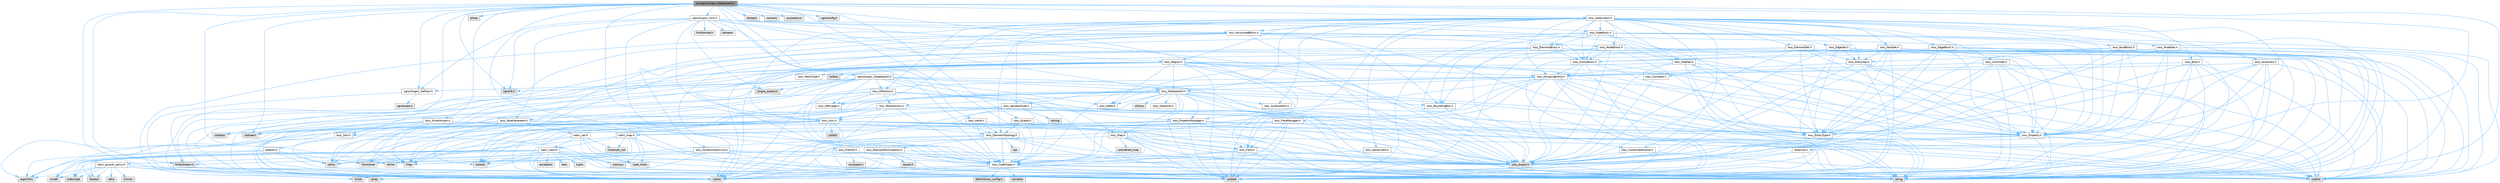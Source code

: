 digraph "src/cgns/Iocgns_DatabaseIO.C"
{
 // INTERACTIVE_SVG=YES
 // LATEX_PDF_SIZE
  bgcolor="transparent";
  edge [fontname=Helvetica,fontsize=10,labelfontname=Helvetica,labelfontsize=10];
  node [fontname=Helvetica,fontsize=10,shape=box,height=0.2,width=0.4];
  Node1 [id="Node000001",label="src/cgns/Iocgns_DatabaseIO.C",height=0.2,width=0.4,color="gray40", fillcolor="grey60", style="filled", fontcolor="black",tooltip=" "];
  Node1 -> Node2 [id="edge1_Node000001_Node000002",color="steelblue1",style="solid",tooltip=" "];
  Node2 [id="Node000002",label="Ioss_CodeTypes.h",height=0.2,width=0.4,color="grey40", fillcolor="white", style="filled",URL="$Ioss__CodeTypes_8h.html",tooltip=" "];
  Node2 -> Node3 [id="edge2_Node000002_Node000003",color="steelblue1",style="solid",tooltip=" "];
  Node3 [id="Node000003",label="array",height=0.2,width=0.4,color="grey60", fillcolor="#E0E0E0", style="filled",tooltip=" "];
  Node2 -> Node4 [id="edge3_Node000002_Node000004",color="steelblue1",style="solid",tooltip=" "];
  Node4 [id="Node000004",label="cstddef",height=0.2,width=0.4,color="grey60", fillcolor="#E0E0E0", style="filled",tooltip=" "];
  Node2 -> Node5 [id="edge4_Node000002_Node000005",color="steelblue1",style="solid",tooltip=" "];
  Node5 [id="Node000005",label="cstdint",height=0.2,width=0.4,color="grey60", fillcolor="#E0E0E0", style="filled",tooltip=" "];
  Node2 -> Node6 [id="edge5_Node000002_Node000006",color="steelblue1",style="solid",tooltip=" "];
  Node6 [id="Node000006",label="string",height=0.2,width=0.4,color="grey60", fillcolor="#E0E0E0", style="filled",tooltip=" "];
  Node2 -> Node7 [id="edge6_Node000002_Node000007",color="steelblue1",style="solid",tooltip=" "];
  Node7 [id="Node000007",label="vector",height=0.2,width=0.4,color="grey60", fillcolor="#E0E0E0", style="filled",tooltip=" "];
  Node2 -> Node8 [id="edge7_Node000002_Node000008",color="steelblue1",style="solid",tooltip=" "];
  Node8 [id="Node000008",label="SEACASIoss_config.h",height=0.2,width=0.4,color="grey60", fillcolor="#E0E0E0", style="filled",tooltip=" "];
  Node2 -> Node9 [id="edge8_Node000002_Node000009",color="steelblue1",style="solid",tooltip=" "];
  Node9 [id="Node000009",label="complex",height=0.2,width=0.4,color="grey60", fillcolor="#E0E0E0", style="filled",tooltip=" "];
  Node1 -> Node10 [id="edge9_Node000001_Node000010",color="steelblue1",style="solid",tooltip=" "];
  Node10 [id="Node000010",label="Ioss_Sort.h",height=0.2,width=0.4,color="grey40", fillcolor="white", style="filled",URL="$Ioss__Sort_8h.html",tooltip=" "];
  Node10 -> Node11 [id="edge10_Node000010_Node000011",color="steelblue1",style="solid",tooltip=" "];
  Node11 [id="Node000011",label="pdqsort.h",height=0.2,width=0.4,color="grey40", fillcolor="white", style="filled",URL="$pdqsort_8h.html",tooltip=" "];
  Node11 -> Node12 [id="edge11_Node000011_Node000012",color="steelblue1",style="solid",tooltip=" "];
  Node12 [id="Node000012",label="algorithm",height=0.2,width=0.4,color="grey60", fillcolor="#E0E0E0", style="filled",tooltip=" "];
  Node11 -> Node4 [id="edge12_Node000011_Node000004",color="steelblue1",style="solid",tooltip=" "];
  Node11 -> Node13 [id="edge13_Node000011_Node000013",color="steelblue1",style="solid",tooltip=" "];
  Node13 [id="Node000013",label="functional",height=0.2,width=0.4,color="grey60", fillcolor="#E0E0E0", style="filled",tooltip=" "];
  Node11 -> Node14 [id="edge14_Node000011_Node000014",color="steelblue1",style="solid",tooltip=" "];
  Node14 [id="Node000014",label="iterator",height=0.2,width=0.4,color="grey60", fillcolor="#E0E0E0", style="filled",tooltip=" "];
  Node11 -> Node15 [id="edge15_Node000011_Node000015",color="steelblue1",style="solid",tooltip=" "];
  Node15 [id="Node000015",label="utility",height=0.2,width=0.4,color="grey60", fillcolor="#E0E0E0", style="filled",tooltip=" "];
  Node10 -> Node4 [id="edge16_Node000010_Node000004",color="steelblue1",style="solid",tooltip=" "];
  Node10 -> Node7 [id="edge17_Node000010_Node000007",color="steelblue1",style="solid",tooltip=" "];
  Node1 -> Node16 [id="edge18_Node000001_Node000016",color="steelblue1",style="solid",tooltip=" "];
  Node16 [id="Node000016",label="Ioss_Utils.h",height=0.2,width=0.4,color="grey40", fillcolor="white", style="filled",URL="$Ioss__Utils_8h.html",tooltip=" "];
  Node16 -> Node17 [id="edge19_Node000016_Node000017",color="steelblue1",style="solid",tooltip=" "];
  Node17 [id="Node000017",label="ioss_export.h",height=0.2,width=0.4,color="grey60", fillcolor="#E0E0E0", style="filled",tooltip=" "];
  Node16 -> Node2 [id="edge20_Node000016_Node000002",color="steelblue1",style="solid",tooltip=" "];
  Node16 -> Node18 [id="edge21_Node000016_Node000018",color="steelblue1",style="solid",tooltip=" "];
  Node18 [id="Node000018",label="Ioss_ElementTopology.h",height=0.2,width=0.4,color="grey40", fillcolor="white", style="filled",URL="$Ioss__ElementTopology_8h.html",tooltip=" "];
  Node18 -> Node17 [id="edge22_Node000018_Node000017",color="steelblue1",style="solid",tooltip=" "];
  Node18 -> Node2 [id="edge23_Node000018_Node000002",color="steelblue1",style="solid",tooltip=" "];
  Node18 -> Node19 [id="edge24_Node000018_Node000019",color="steelblue1",style="solid",tooltip=" "];
  Node19 [id="Node000019",label="Ioss_ElementPermutation.h",height=0.2,width=0.4,color="grey40", fillcolor="white", style="filled",URL="$Ioss__ElementPermutation_8h.html",tooltip=" "];
  Node19 -> Node17 [id="edge25_Node000019_Node000017",color="steelblue1",style="solid",tooltip=" "];
  Node19 -> Node2 [id="edge26_Node000019_Node000002",color="steelblue1",style="solid",tooltip=" "];
  Node19 -> Node20 [id="edge27_Node000019_Node000020",color="steelblue1",style="solid",tooltip=" "];
  Node20 [id="Node000020",label="assert.h",height=0.2,width=0.4,color="grey60", fillcolor="#E0E0E0", style="filled",tooltip=" "];
  Node19 -> Node21 [id="edge28_Node000019_Node000021",color="steelblue1",style="solid",tooltip=" "];
  Node21 [id="Node000021",label="limits",height=0.2,width=0.4,color="grey60", fillcolor="#E0E0E0", style="filled",tooltip=" "];
  Node19 -> Node22 [id="edge29_Node000019_Node000022",color="steelblue1",style="solid",tooltip=" "];
  Node22 [id="Node000022",label="map",height=0.2,width=0.4,color="grey60", fillcolor="#E0E0E0", style="filled",tooltip=" "];
  Node19 -> Node6 [id="edge30_Node000019_Node000006",color="steelblue1",style="solid",tooltip=" "];
  Node19 -> Node7 [id="edge31_Node000019_Node000007",color="steelblue1",style="solid",tooltip=" "];
  Node18 -> Node22 [id="edge32_Node000018_Node000022",color="steelblue1",style="solid",tooltip=" "];
  Node18 -> Node23 [id="edge33_Node000018_Node000023",color="steelblue1",style="solid",tooltip=" "];
  Node23 [id="Node000023",label="set",height=0.2,width=0.4,color="grey60", fillcolor="#E0E0E0", style="filled",tooltip=" "];
  Node18 -> Node6 [id="edge34_Node000018_Node000006",color="steelblue1",style="solid",tooltip=" "];
  Node18 -> Node7 [id="edge35_Node000018_Node000007",color="steelblue1",style="solid",tooltip=" "];
  Node16 -> Node24 [id="edge36_Node000016_Node000024",color="steelblue1",style="solid",tooltip=" "];
  Node24 [id="Node000024",label="Ioss_EntityType.h",height=0.2,width=0.4,color="grey40", fillcolor="white", style="filled",URL="$Ioss__EntityType_8h.html",tooltip=" "];
  Node16 -> Node25 [id="edge37_Node000016_Node000025",color="steelblue1",style="solid",tooltip=" "];
  Node25 [id="Node000025",label="Ioss_Field.h",height=0.2,width=0.4,color="grey40", fillcolor="white", style="filled",URL="$Ioss__Field_8h.html",tooltip=" "];
  Node25 -> Node17 [id="edge38_Node000025_Node000017",color="steelblue1",style="solid",tooltip=" "];
  Node25 -> Node2 [id="edge39_Node000025_Node000002",color="steelblue1",style="solid",tooltip=" "];
  Node25 -> Node4 [id="edge40_Node000025_Node000004",color="steelblue1",style="solid",tooltip=" "];
  Node25 -> Node6 [id="edge41_Node000025_Node000006",color="steelblue1",style="solid",tooltip=" "];
  Node25 -> Node7 [id="edge42_Node000025_Node000007",color="steelblue1",style="solid",tooltip=" "];
  Node16 -> Node26 [id="edge43_Node000016_Node000026",color="steelblue1",style="solid",tooltip=" "];
  Node26 [id="Node000026",label="Ioss_Property.h",height=0.2,width=0.4,color="grey40", fillcolor="white", style="filled",URL="$Ioss__Property_8h.html",tooltip=" "];
  Node26 -> Node17 [id="edge44_Node000026_Node000017",color="steelblue1",style="solid",tooltip=" "];
  Node26 -> Node5 [id="edge45_Node000026_Node000005",color="steelblue1",style="solid",tooltip=" "];
  Node26 -> Node6 [id="edge46_Node000026_Node000006",color="steelblue1",style="solid",tooltip=" "];
  Node26 -> Node7 [id="edge47_Node000026_Node000007",color="steelblue1",style="solid",tooltip=" "];
  Node16 -> Node10 [id="edge48_Node000016_Node000010",color="steelblue1",style="solid",tooltip=" "];
  Node16 -> Node12 [id="edge49_Node000016_Node000012",color="steelblue1",style="solid",tooltip=" "];
  Node16 -> Node27 [id="edge50_Node000016_Node000027",color="steelblue1",style="solid",tooltip=" "];
  Node27 [id="Node000027",label="cassert",height=0.2,width=0.4,color="grey60", fillcolor="#E0E0E0", style="filled",tooltip=" "];
  Node16 -> Node28 [id="edge51_Node000016_Node000028",color="steelblue1",style="solid",tooltip=" "];
  Node28 [id="Node000028",label="cmath",height=0.2,width=0.4,color="grey60", fillcolor="#E0E0E0", style="filled",tooltip=" "];
  Node16 -> Node4 [id="edge52_Node000016_Node000004",color="steelblue1",style="solid",tooltip=" "];
  Node16 -> Node5 [id="edge53_Node000016_Node000005",color="steelblue1",style="solid",tooltip=" "];
  Node16 -> Node29 [id="edge54_Node000016_Node000029",color="steelblue1",style="solid",tooltip=" "];
  Node29 [id="Node000029",label="cstdlib",height=0.2,width=0.4,color="grey60", fillcolor="#E0E0E0", style="filled",tooltip=" "];
  Node16 -> Node30 [id="edge55_Node000016_Node000030",color="steelblue1",style="solid",tooltip=" "];
  Node30 [id="Node000030",label="iostream",height=0.2,width=0.4,color="grey60", fillcolor="#E0E0E0", style="filled",tooltip=" "];
  Node16 -> Node31 [id="edge56_Node000016_Node000031",color="steelblue1",style="solid",tooltip=" "];
  Node31 [id="Node000031",label="stdexcept",height=0.2,width=0.4,color="grey60", fillcolor="#E0E0E0", style="filled",tooltip=" "];
  Node16 -> Node6 [id="edge57_Node000016_Node000006",color="steelblue1",style="solid",tooltip=" "];
  Node16 -> Node7 [id="edge58_Node000016_Node000007",color="steelblue1",style="solid",tooltip=" "];
  Node1 -> Node32 [id="edge59_Node000001_Node000032",color="steelblue1",style="solid",tooltip=" "];
  Node32 [id="Node000032",label="bitset",height=0.2,width=0.4,color="grey60", fillcolor="#E0E0E0", style="filled",tooltip=" "];
  Node1 -> Node33 [id="edge60_Node000001_Node000033",color="steelblue1",style="solid",tooltip=" "];
  Node33 [id="Node000033",label="cgns/Iocgns_DatabaseIO.h",height=0.2,width=0.4,color="grey40", fillcolor="white", style="filled",URL="$Iocgns__DatabaseIO_8h.html",tooltip=" "];
  Node33 -> Node34 [id="edge61_Node000033_Node000034",color="steelblue1",style="solid",tooltip=" "];
  Node34 [id="Node000034",label="iocgns_export.h",height=0.2,width=0.4,color="grey60", fillcolor="#E0E0E0", style="filled",tooltip=" "];
  Node33 -> Node2 [id="edge62_Node000033_Node000002",color="steelblue1",style="solid",tooltip=" "];
  Node33 -> Node35 [id="edge63_Node000033_Node000035",color="steelblue1",style="solid",tooltip=" "];
  Node35 [id="Node000035",label="Ioss_DBUsage.h",height=0.2,width=0.4,color="grey40", fillcolor="white", style="filled",URL="$Ioss__DBUsage_8h.html",tooltip=" "];
  Node33 -> Node36 [id="edge64_Node000033_Node000036",color="steelblue1",style="solid",tooltip=" "];
  Node36 [id="Node000036",label="Ioss_DatabaseIO.h",height=0.2,width=0.4,color="grey40", fillcolor="white", style="filled",URL="$Ioss__DatabaseIO_8h.html",tooltip=" "];
  Node36 -> Node17 [id="edge65_Node000036_Node000017",color="steelblue1",style="solid",tooltip=" "];
  Node36 -> Node37 [id="edge66_Node000036_Node000037",color="steelblue1",style="solid",tooltip=" "];
  Node37 [id="Node000037",label="Ioss_BoundingBox.h",height=0.2,width=0.4,color="grey40", fillcolor="white", style="filled",URL="$Ioss__BoundingBox_8h.html",tooltip=" "];
  Node37 -> Node17 [id="edge67_Node000037_Node000017",color="steelblue1",style="solid",tooltip=" "];
  Node36 -> Node2 [id="edge68_Node000036_Node000002",color="steelblue1",style="solid",tooltip=" "];
  Node36 -> Node35 [id="edge69_Node000036_Node000035",color="steelblue1",style="solid",tooltip=" "];
  Node36 -> Node38 [id="edge70_Node000036_Node000038",color="steelblue1",style="solid",tooltip=" "];
  Node38 [id="Node000038",label="Ioss_DataSize.h",height=0.2,width=0.4,color="grey40", fillcolor="white", style="filled",URL="$Ioss__DataSize_8h.html",tooltip=" "];
  Node36 -> Node24 [id="edge71_Node000036_Node000024",color="steelblue1",style="solid",tooltip=" "];
  Node36 -> Node39 [id="edge72_Node000036_Node000039",color="steelblue1",style="solid",tooltip=" "];
  Node39 [id="Node000039",label="Ioss_Map.h",height=0.2,width=0.4,color="grey40", fillcolor="white", style="filled",URL="$Ioss__Map_8h.html",tooltip=" "];
  Node39 -> Node17 [id="edge73_Node000039_Node000017",color="steelblue1",style="solid",tooltip=" "];
  Node39 -> Node2 [id="edge74_Node000039_Node000002",color="steelblue1",style="solid",tooltip=" "];
  Node39 -> Node25 [id="edge75_Node000039_Node000025",color="steelblue1",style="solid",tooltip=" "];
  Node39 -> Node4 [id="edge76_Node000039_Node000004",color="steelblue1",style="solid",tooltip=" "];
  Node39 -> Node5 [id="edge77_Node000039_Node000005",color="steelblue1",style="solid",tooltip=" "];
  Node39 -> Node6 [id="edge78_Node000039_Node000006",color="steelblue1",style="solid",tooltip=" "];
  Node39 -> Node7 [id="edge79_Node000039_Node000007",color="steelblue1",style="solid",tooltip=" "];
  Node39 -> Node40 [id="edge80_Node000039_Node000040",color="steelblue1",style="solid",tooltip=" "];
  Node40 [id="Node000040",label="unordered_map",height=0.2,width=0.4,color="grey60", fillcolor="#E0E0E0", style="filled",tooltip=" "];
  Node36 -> Node41 [id="edge81_Node000036_Node000041",color="steelblue1",style="solid",tooltip=" "];
  Node41 [id="Node000041",label="Ioss_ParallelUtils.h",height=0.2,width=0.4,color="grey40", fillcolor="white", style="filled",URL="$Ioss__ParallelUtils_8h.html",tooltip=" "];
  Node41 -> Node17 [id="edge82_Node000041_Node000017",color="steelblue1",style="solid",tooltip=" "];
  Node41 -> Node2 [id="edge83_Node000041_Node000002",color="steelblue1",style="solid",tooltip=" "];
  Node41 -> Node16 [id="edge84_Node000041_Node000016",color="steelblue1",style="solid",tooltip=" "];
  Node41 -> Node27 [id="edge85_Node000041_Node000027",color="steelblue1",style="solid",tooltip=" "];
  Node41 -> Node4 [id="edge86_Node000041_Node000004",color="steelblue1",style="solid",tooltip=" "];
  Node41 -> Node6 [id="edge87_Node000041_Node000006",color="steelblue1",style="solid",tooltip=" "];
  Node41 -> Node7 [id="edge88_Node000041_Node000007",color="steelblue1",style="solid",tooltip=" "];
  Node36 -> Node42 [id="edge89_Node000036_Node000042",color="steelblue1",style="solid",tooltip=" "];
  Node42 [id="Node000042",label="Ioss_PropertyManager.h",height=0.2,width=0.4,color="grey40", fillcolor="white", style="filled",URL="$Ioss__PropertyManager_8h.html",tooltip=" "];
  Node42 -> Node17 [id="edge90_Node000042_Node000017",color="steelblue1",style="solid",tooltip=" "];
  Node42 -> Node2 [id="edge91_Node000042_Node000002",color="steelblue1",style="solid",tooltip=" "];
  Node42 -> Node26 [id="edge92_Node000042_Node000026",color="steelblue1",style="solid",tooltip=" "];
  Node42 -> Node4 [id="edge93_Node000042_Node000004",color="steelblue1",style="solid",tooltip=" "];
  Node42 -> Node6 [id="edge94_Node000042_Node000006",color="steelblue1",style="solid",tooltip=" "];
  Node42 -> Node7 [id="edge95_Node000042_Node000007",color="steelblue1",style="solid",tooltip=" "];
  Node42 -> Node43 [id="edge96_Node000042_Node000043",color="steelblue1",style="solid",tooltip=" "];
  Node43 [id="Node000043",label="robin_map.h",height=0.2,width=0.4,color="grey40", fillcolor="white", style="filled",URL="$robin__map_8h.html",tooltip=" "];
  Node43 -> Node4 [id="edge97_Node000043_Node000004",color="steelblue1",style="solid",tooltip=" "];
  Node43 -> Node13 [id="edge98_Node000043_Node000013",color="steelblue1",style="solid",tooltip=" "];
  Node43 -> Node44 [id="edge99_Node000043_Node000044",color="steelblue1",style="solid",tooltip=" "];
  Node44 [id="Node000044",label="initializer_list",height=0.2,width=0.4,color="grey60", fillcolor="#E0E0E0", style="filled",tooltip=" "];
  Node43 -> Node45 [id="edge100_Node000043_Node000045",color="steelblue1",style="solid",tooltip=" "];
  Node45 [id="Node000045",label="memory",height=0.2,width=0.4,color="grey60", fillcolor="#E0E0E0", style="filled",tooltip=" "];
  Node43 -> Node46 [id="edge101_Node000043_Node000046",color="steelblue1",style="solid",tooltip=" "];
  Node46 [id="Node000046",label="type_traits",height=0.2,width=0.4,color="grey60", fillcolor="#E0E0E0", style="filled",tooltip=" "];
  Node43 -> Node15 [id="edge102_Node000043_Node000015",color="steelblue1",style="solid",tooltip=" "];
  Node43 -> Node47 [id="edge103_Node000043_Node000047",color="steelblue1",style="solid",tooltip=" "];
  Node47 [id="Node000047",label="robin_hash.h",height=0.2,width=0.4,color="grey40", fillcolor="white", style="filled",URL="$robin__hash_8h.html",tooltip=" "];
  Node47 -> Node12 [id="edge104_Node000047_Node000012",color="steelblue1",style="solid",tooltip=" "];
  Node47 -> Node27 [id="edge105_Node000047_Node000027",color="steelblue1",style="solid",tooltip=" "];
  Node47 -> Node28 [id="edge106_Node000047_Node000028",color="steelblue1",style="solid",tooltip=" "];
  Node47 -> Node4 [id="edge107_Node000047_Node000004",color="steelblue1",style="solid",tooltip=" "];
  Node47 -> Node5 [id="edge108_Node000047_Node000005",color="steelblue1",style="solid",tooltip=" "];
  Node47 -> Node48 [id="edge109_Node000047_Node000048",color="steelblue1",style="solid",tooltip=" "];
  Node48 [id="Node000048",label="exception",height=0.2,width=0.4,color="grey60", fillcolor="#E0E0E0", style="filled",tooltip=" "];
  Node47 -> Node14 [id="edge110_Node000047_Node000014",color="steelblue1",style="solid",tooltip=" "];
  Node47 -> Node21 [id="edge111_Node000047_Node000021",color="steelblue1",style="solid",tooltip=" "];
  Node47 -> Node45 [id="edge112_Node000047_Node000045",color="steelblue1",style="solid",tooltip=" "];
  Node47 -> Node49 [id="edge113_Node000047_Node000049",color="steelblue1",style="solid",tooltip=" "];
  Node49 [id="Node000049",label="new",height=0.2,width=0.4,color="grey60", fillcolor="#E0E0E0", style="filled",tooltip=" "];
  Node47 -> Node31 [id="edge114_Node000047_Node000031",color="steelblue1",style="solid",tooltip=" "];
  Node47 -> Node50 [id="edge115_Node000047_Node000050",color="steelblue1",style="solid",tooltip=" "];
  Node50 [id="Node000050",label="tuple",height=0.2,width=0.4,color="grey60", fillcolor="#E0E0E0", style="filled",tooltip=" "];
  Node47 -> Node46 [id="edge116_Node000047_Node000046",color="steelblue1",style="solid",tooltip=" "];
  Node47 -> Node15 [id="edge117_Node000047_Node000015",color="steelblue1",style="solid",tooltip=" "];
  Node47 -> Node7 [id="edge118_Node000047_Node000007",color="steelblue1",style="solid",tooltip=" "];
  Node47 -> Node51 [id="edge119_Node000047_Node000051",color="steelblue1",style="solid",tooltip=" "];
  Node51 [id="Node000051",label="robin_growth_policy.h",height=0.2,width=0.4,color="grey40", fillcolor="white", style="filled",URL="$robin__growth__policy_8h.html",tooltip=" "];
  Node51 -> Node12 [id="edge120_Node000051_Node000012",color="steelblue1",style="solid",tooltip=" "];
  Node51 -> Node3 [id="edge121_Node000051_Node000003",color="steelblue1",style="solid",tooltip=" "];
  Node51 -> Node52 [id="edge122_Node000051_Node000052",color="steelblue1",style="solid",tooltip=" "];
  Node52 [id="Node000052",label="climits",height=0.2,width=0.4,color="grey60", fillcolor="#E0E0E0", style="filled",tooltip=" "];
  Node51 -> Node28 [id="edge123_Node000051_Node000028",color="steelblue1",style="solid",tooltip=" "];
  Node51 -> Node4 [id="edge124_Node000051_Node000004",color="steelblue1",style="solid",tooltip=" "];
  Node51 -> Node5 [id="edge125_Node000051_Node000005",color="steelblue1",style="solid",tooltip=" "];
  Node51 -> Node14 [id="edge126_Node000051_Node000014",color="steelblue1",style="solid",tooltip=" "];
  Node51 -> Node21 [id="edge127_Node000051_Node000021",color="steelblue1",style="solid",tooltip=" "];
  Node51 -> Node53 [id="edge128_Node000051_Node000053",color="steelblue1",style="solid",tooltip=" "];
  Node53 [id="Node000053",label="ratio",height=0.2,width=0.4,color="grey60", fillcolor="#E0E0E0", style="filled",tooltip=" "];
  Node51 -> Node31 [id="edge129_Node000051_Node000031",color="steelblue1",style="solid",tooltip=" "];
  Node36 -> Node54 [id="edge130_Node000036_Node000054",color="steelblue1",style="solid",tooltip=" "];
  Node54 [id="Node000054",label="Ioss_State.h",height=0.2,width=0.4,color="grey40", fillcolor="white", style="filled",URL="$Ioss__State_8h.html",tooltip=" "];
  Node36 -> Node55 [id="edge131_Node000036_Node000055",color="steelblue1",style="solid",tooltip=" "];
  Node55 [id="Node000055",label="Ioss_SurfaceSplit.h",height=0.2,width=0.4,color="grey40", fillcolor="white", style="filled",URL="$Ioss__SurfaceSplit_8h.html",tooltip=" "];
  Node36 -> Node56 [id="edge132_Node000036_Node000056",color="steelblue1",style="solid",tooltip=" "];
  Node56 [id="Node000056",label="chrono",height=0.2,width=0.4,color="grey60", fillcolor="#E0E0E0", style="filled",tooltip=" "];
  Node36 -> Node4 [id="edge133_Node000036_Node000004",color="steelblue1",style="solid",tooltip=" "];
  Node36 -> Node5 [id="edge134_Node000036_Node000005",color="steelblue1",style="solid",tooltip=" "];
  Node36 -> Node22 [id="edge135_Node000036_Node000022",color="steelblue1",style="solid",tooltip=" "];
  Node36 -> Node6 [id="edge136_Node000036_Node000006",color="steelblue1",style="solid",tooltip=" "];
  Node36 -> Node15 [id="edge137_Node000036_Node000015",color="steelblue1",style="solid",tooltip=" "];
  Node36 -> Node7 [id="edge138_Node000036_Node000007",color="steelblue1",style="solid",tooltip=" "];
  Node33 -> Node57 [id="edge139_Node000033_Node000057",color="steelblue1",style="solid",tooltip=" "];
  Node57 [id="Node000057",label="Ioss_FaceGenerator.h",height=0.2,width=0.4,color="grey40", fillcolor="white", style="filled",URL="$Ioss__FaceGenerator_8h.html",tooltip=" "];
  Node57 -> Node17 [id="edge140_Node000057_Node000017",color="steelblue1",style="solid",tooltip=" "];
  Node57 -> Node12 [id="edge141_Node000057_Node000012",color="steelblue1",style="solid",tooltip=" "];
  Node57 -> Node3 [id="edge142_Node000057_Node000003",color="steelblue1",style="solid",tooltip=" "];
  Node57 -> Node27 [id="edge143_Node000057_Node000027",color="steelblue1",style="solid",tooltip=" "];
  Node57 -> Node4 [id="edge144_Node000057_Node000004",color="steelblue1",style="solid",tooltip=" "];
  Node57 -> Node22 [id="edge145_Node000057_Node000022",color="steelblue1",style="solid",tooltip=" "];
  Node57 -> Node58 [id="edge146_Node000057_Node000058",color="steelblue1",style="solid",tooltip=" "];
  Node58 [id="Node000058",label="robin_set.h",height=0.2,width=0.4,color="grey40", fillcolor="white", style="filled",URL="$robin__set_8h.html",tooltip=" "];
  Node58 -> Node4 [id="edge147_Node000058_Node000004",color="steelblue1",style="solid",tooltip=" "];
  Node58 -> Node13 [id="edge148_Node000058_Node000013",color="steelblue1",style="solid",tooltip=" "];
  Node58 -> Node44 [id="edge149_Node000058_Node000044",color="steelblue1",style="solid",tooltip=" "];
  Node58 -> Node45 [id="edge150_Node000058_Node000045",color="steelblue1",style="solid",tooltip=" "];
  Node58 -> Node46 [id="edge151_Node000058_Node000046",color="steelblue1",style="solid",tooltip=" "];
  Node58 -> Node15 [id="edge152_Node000058_Node000015",color="steelblue1",style="solid",tooltip=" "];
  Node58 -> Node47 [id="edge153_Node000058_Node000047",color="steelblue1",style="solid",tooltip=" "];
  Node57 -> Node15 [id="edge154_Node000057_Node000015",color="steelblue1",style="solid",tooltip=" "];
  Node33 -> Node59 [id="edge155_Node000033_Node000059",color="steelblue1",style="solid",tooltip=" "];
  Node59 [id="Node000059",label="Ioss_IOFactory.h",height=0.2,width=0.4,color="grey40", fillcolor="white", style="filled",URL="$Ioss__IOFactory_8h.html",tooltip=" "];
  Node59 -> Node17 [id="edge156_Node000059_Node000017",color="steelblue1",style="solid",tooltip=" "];
  Node59 -> Node2 [id="edge157_Node000059_Node000002",color="steelblue1",style="solid",tooltip=" "];
  Node59 -> Node6 [id="edge158_Node000059_Node000006",color="steelblue1",style="solid",tooltip=" "];
  Node59 -> Node35 [id="edge159_Node000059_Node000035",color="steelblue1",style="solid",tooltip=" "];
  Node59 -> Node41 [id="edge160_Node000059_Node000041",color="steelblue1",style="solid",tooltip=" "];
  Node59 -> Node42 [id="edge161_Node000059_Node000042",color="steelblue1",style="solid",tooltip=" "];
  Node59 -> Node22 [id="edge162_Node000059_Node000022",color="steelblue1",style="solid",tooltip=" "];
  Node59 -> Node7 [id="edge163_Node000059_Node000007",color="steelblue1",style="solid",tooltip=" "];
  Node33 -> Node39 [id="edge164_Node000033_Node000039",color="steelblue1",style="solid",tooltip=" "];
  Node33 -> Node54 [id="edge165_Node000033_Node000054",color="steelblue1",style="solid",tooltip=" "];
  Node33 -> Node4 [id="edge166_Node000033_Node000004",color="steelblue1",style="solid",tooltip=" "];
  Node33 -> Node5 [id="edge167_Node000033_Node000005",color="steelblue1",style="solid",tooltip=" "];
  Node33 -> Node30 [id="edge168_Node000033_Node000030",color="steelblue1",style="solid",tooltip=" "];
  Node33 -> Node22 [id="edge169_Node000033_Node000022",color="steelblue1",style="solid",tooltip=" "];
  Node33 -> Node6 [id="edge170_Node000033_Node000006",color="steelblue1",style="solid",tooltip=" "];
  Node33 -> Node60 [id="edge171_Node000033_Node000060",color="steelblue1",style="solid",tooltip=" "];
  Node60 [id="Node000060",label="cgns/Iocgns_Defines.h",height=0.2,width=0.4,color="grey40", fillcolor="white", style="filled",URL="$Iocgns__Defines_8h.html",tooltip=" "];
  Node60 -> Node61 [id="edge172_Node000060_Node000061",color="steelblue1",style="solid",tooltip=" "];
  Node61 [id="Node000061",label="cgnstypes.h",height=0.2,width=0.4,color="grey60", fillcolor="#E0E0E0", style="filled",tooltip=" "];
  Node60 -> Node7 [id="edge173_Node000060_Node000007",color="steelblue1",style="solid",tooltip=" "];
  Node33 -> Node62 [id="edge174_Node000033_Node000062",color="steelblue1",style="solid",tooltip=" "];
  Node62 [id="Node000062",label="cgnslib.h",height=0.2,width=0.4,color="grey60", fillcolor="#E0E0E0", style="filled",tooltip=" "];
  Node1 -> Node63 [id="edge175_Node000001_Node000063",color="steelblue1",style="solid",tooltip=" "];
  Node63 [id="Node000063",label="cgns/Iocgns_Utils.h",height=0.2,width=0.4,color="grey40", fillcolor="white", style="filled",URL="$Iocgns__Utils_8h.html",tooltip=" "];
  Node63 -> Node34 [id="edge176_Node000063_Node000034",color="steelblue1",style="solid",tooltip=" "];
  Node63 -> Node2 [id="edge177_Node000063_Node000002",color="steelblue1",style="solid",tooltip=" "];
  Node63 -> Node36 [id="edge178_Node000063_Node000036",color="steelblue1",style="solid",tooltip=" "];
  Node63 -> Node18 [id="edge179_Node000063_Node000018",color="steelblue1",style="solid",tooltip=" "];
  Node63 -> Node57 [id="edge180_Node000063_Node000057",color="steelblue1",style="solid",tooltip=" "];
  Node63 -> Node64 [id="edge181_Node000063_Node000064",color="steelblue1",style="solid",tooltip=" "];
  Node64 [id="Node000064",label="Ioss_Region.h",height=0.2,width=0.4,color="grey40", fillcolor="white", style="filled",URL="$Ioss__Region_8h.html",tooltip=" "];
  Node64 -> Node17 [id="edge182_Node000064_Node000017",color="steelblue1",style="solid",tooltip=" "];
  Node64 -> Node65 [id="edge183_Node000064_Node000065",color="steelblue1",style="solid",tooltip=" "];
  Node65 [id="Node000065",label="Ioss_CoordinateFrame.h",height=0.2,width=0.4,color="grey40", fillcolor="white", style="filled",URL="$Ioss__CoordinateFrame_8h.html",tooltip=" "];
  Node65 -> Node17 [id="edge184_Node000065_Node000017",color="steelblue1",style="solid",tooltip=" "];
  Node65 -> Node5 [id="edge185_Node000065_Node000005",color="steelblue1",style="solid",tooltip=" "];
  Node65 -> Node7 [id="edge186_Node000065_Node000007",color="steelblue1",style="solid",tooltip=" "];
  Node64 -> Node36 [id="edge187_Node000064_Node000036",color="steelblue1",style="solid",tooltip=" "];
  Node64 -> Node24 [id="edge188_Node000064_Node000024",color="steelblue1",style="solid",tooltip=" "];
  Node64 -> Node25 [id="edge189_Node000064_Node000025",color="steelblue1",style="solid",tooltip=" "];
  Node64 -> Node66 [id="edge190_Node000064_Node000066",color="steelblue1",style="solid",tooltip=" "];
  Node66 [id="Node000066",label="Ioss_GroupingEntity.h",height=0.2,width=0.4,color="grey40", fillcolor="white", style="filled",URL="$Ioss__GroupingEntity_8h.html",tooltip=" "];
  Node66 -> Node17 [id="edge191_Node000066_Node000017",color="steelblue1",style="solid",tooltip=" "];
  Node66 -> Node2 [id="edge192_Node000066_Node000002",color="steelblue1",style="solid",tooltip=" "];
  Node66 -> Node36 [id="edge193_Node000066_Node000036",color="steelblue1",style="solid",tooltip=" "];
  Node66 -> Node24 [id="edge194_Node000066_Node000024",color="steelblue1",style="solid",tooltip=" "];
  Node66 -> Node25 [id="edge195_Node000066_Node000025",color="steelblue1",style="solid",tooltip=" "];
  Node66 -> Node67 [id="edge196_Node000066_Node000067",color="steelblue1",style="solid",tooltip=" "];
  Node67 [id="Node000067",label="Ioss_FieldManager.h",height=0.2,width=0.4,color="grey40", fillcolor="white", style="filled",URL="$Ioss__FieldManager_8h.html",tooltip=" "];
  Node67 -> Node17 [id="edge197_Node000067_Node000017",color="steelblue1",style="solid",tooltip=" "];
  Node67 -> Node2 [id="edge198_Node000067_Node000002",color="steelblue1",style="solid",tooltip=" "];
  Node67 -> Node25 [id="edge199_Node000067_Node000025",color="steelblue1",style="solid",tooltip=" "];
  Node67 -> Node4 [id="edge200_Node000067_Node000004",color="steelblue1",style="solid",tooltip=" "];
  Node67 -> Node6 [id="edge201_Node000067_Node000006",color="steelblue1",style="solid",tooltip=" "];
  Node67 -> Node7 [id="edge202_Node000067_Node000007",color="steelblue1",style="solid",tooltip=" "];
  Node67 -> Node43 [id="edge203_Node000067_Node000043",color="steelblue1",style="solid",tooltip=" "];
  Node66 -> Node26 [id="edge204_Node000066_Node000026",color="steelblue1",style="solid",tooltip=" "];
  Node66 -> Node42 [id="edge205_Node000066_Node000042",color="steelblue1",style="solid",tooltip=" "];
  Node66 -> Node54 [id="edge206_Node000066_Node000054",color="steelblue1",style="solid",tooltip=" "];
  Node66 -> Node68 [id="edge207_Node000066_Node000068",color="steelblue1",style="solid",tooltip=" "];
  Node68 [id="Node000068",label="Ioss_VariableType.h",height=0.2,width=0.4,color="grey40", fillcolor="white", style="filled",URL="$Ioss__VariableType_8h.html",tooltip=" "];
  Node68 -> Node17 [id="edge208_Node000068_Node000017",color="steelblue1",style="solid",tooltip=" "];
  Node68 -> Node2 [id="edge209_Node000068_Node000002",color="steelblue1",style="solid",tooltip=" "];
  Node68 -> Node16 [id="edge210_Node000068_Node000016",color="steelblue1",style="solid",tooltip=" "];
  Node68 -> Node69 [id="edge211_Node000068_Node000069",color="steelblue1",style="solid",tooltip=" "];
  Node69 [id="Node000069",label="cstring",height=0.2,width=0.4,color="grey60", fillcolor="#E0E0E0", style="filled",tooltip=" "];
  Node68 -> Node13 [id="edge212_Node000068_Node000013",color="steelblue1",style="solid",tooltip=" "];
  Node68 -> Node22 [id="edge213_Node000068_Node000022",color="steelblue1",style="solid",tooltip=" "];
  Node68 -> Node6 [id="edge214_Node000068_Node000006",color="steelblue1",style="solid",tooltip=" "];
  Node68 -> Node7 [id="edge215_Node000068_Node000007",color="steelblue1",style="solid",tooltip=" "];
  Node66 -> Node4 [id="edge216_Node000066_Node000004",color="steelblue1",style="solid",tooltip=" "];
  Node66 -> Node5 [id="edge217_Node000066_Node000005",color="steelblue1",style="solid",tooltip=" "];
  Node66 -> Node6 [id="edge218_Node000066_Node000006",color="steelblue1",style="solid",tooltip=" "];
  Node66 -> Node7 [id="edge219_Node000066_Node000007",color="steelblue1",style="solid",tooltip=" "];
  Node64 -> Node70 [id="edge220_Node000064_Node000070",color="steelblue1",style="solid",tooltip=" "];
  Node70 [id="Node000070",label="Ioss_MeshType.h",height=0.2,width=0.4,color="grey40", fillcolor="white", style="filled",URL="$Ioss__MeshType_8h.html",tooltip=" "];
  Node64 -> Node26 [id="edge221_Node000064_Node000026",color="steelblue1",style="solid",tooltip=" "];
  Node64 -> Node54 [id="edge222_Node000064_Node000054",color="steelblue1",style="solid",tooltip=" "];
  Node64 -> Node4 [id="edge223_Node000064_Node000004",color="steelblue1",style="solid",tooltip=" "];
  Node64 -> Node5 [id="edge224_Node000064_Node000005",color="steelblue1",style="solid",tooltip=" "];
  Node64 -> Node13 [id="edge225_Node000064_Node000013",color="steelblue1",style="solid",tooltip=" "];
  Node64 -> Node71 [id="edge226_Node000064_Node000071",color="steelblue1",style="solid",tooltip=" "];
  Node71 [id="Node000071",label="iosfwd",height=0.2,width=0.4,color="grey60", fillcolor="#E0E0E0", style="filled",tooltip=" "];
  Node64 -> Node22 [id="edge227_Node000064_Node000022",color="steelblue1",style="solid",tooltip=" "];
  Node64 -> Node6 [id="edge228_Node000064_Node000006",color="steelblue1",style="solid",tooltip=" "];
  Node64 -> Node15 [id="edge229_Node000064_Node000015",color="steelblue1",style="solid",tooltip=" "];
  Node64 -> Node7 [id="edge230_Node000064_Node000007",color="steelblue1",style="solid",tooltip=" "];
  Node64 -> Node72 [id="edge231_Node000064_Node000072",color="steelblue1",style="solid",tooltip=" "];
  Node72 [id="Node000072",label="sstream",height=0.2,width=0.4,color="grey60", fillcolor="#E0E0E0", style="filled",tooltip=" "];
  Node64 -> Node73 [id="edge232_Node000064_Node000073",color="steelblue1",style="solid",tooltip=" "];
  Node73 [id="Node000073",label="fmt/ostream.h",height=0.2,width=0.4,color="grey60", fillcolor="#E0E0E0", style="filled",tooltip=" "];
  Node63 -> Node74 [id="edge233_Node000063_Node000074",color="steelblue1",style="solid",tooltip=" "];
  Node74 [id="Node000074",label="Ioss_SideBlock.h",height=0.2,width=0.4,color="grey40", fillcolor="white", style="filled",URL="$Ioss__SideBlock_8h.html",tooltip=" "];
  Node74 -> Node17 [id="edge234_Node000074_Node000017",color="steelblue1",style="solid",tooltip=" "];
  Node74 -> Node75 [id="edge235_Node000074_Node000075",color="steelblue1",style="solid",tooltip=" "];
  Node75 [id="Node000075",label="Ioss_ElementBlock.h",height=0.2,width=0.4,color="grey40", fillcolor="white", style="filled",URL="$Ioss__ElementBlock_8h.html",tooltip=" "];
  Node75 -> Node17 [id="edge236_Node000075_Node000017",color="steelblue1",style="solid",tooltip=" "];
  Node75 -> Node37 [id="edge237_Node000075_Node000037",color="steelblue1",style="solid",tooltip=" "];
  Node75 -> Node2 [id="edge238_Node000075_Node000002",color="steelblue1",style="solid",tooltip=" "];
  Node75 -> Node76 [id="edge239_Node000075_Node000076",color="steelblue1",style="solid",tooltip=" "];
  Node76 [id="Node000076",label="Ioss_EntityBlock.h",height=0.2,width=0.4,color="grey40", fillcolor="white", style="filled",URL="$Ioss__EntityBlock_8h.html",tooltip=" "];
  Node76 -> Node17 [id="edge240_Node000076_Node000017",color="steelblue1",style="solid",tooltip=" "];
  Node76 -> Node66 [id="edge241_Node000076_Node000066",color="steelblue1",style="solid",tooltip=" "];
  Node76 -> Node26 [id="edge242_Node000076_Node000026",color="steelblue1",style="solid",tooltip=" "];
  Node76 -> Node4 [id="edge243_Node000076_Node000004",color="steelblue1",style="solid",tooltip=" "];
  Node76 -> Node6 [id="edge244_Node000076_Node000006",color="steelblue1",style="solid",tooltip=" "];
  Node75 -> Node26 [id="edge245_Node000075_Node000026",color="steelblue1",style="solid",tooltip=" "];
  Node75 -> Node27 [id="edge246_Node000075_Node000027",color="steelblue1",style="solid",tooltip=" "];
  Node75 -> Node6 [id="edge247_Node000075_Node000006",color="steelblue1",style="solid",tooltip=" "];
  Node74 -> Node76 [id="edge248_Node000074_Node000076",color="steelblue1",style="solid",tooltip=" "];
  Node74 -> Node24 [id="edge249_Node000074_Node000024",color="steelblue1",style="solid",tooltip=" "];
  Node74 -> Node26 [id="edge250_Node000074_Node000026",color="steelblue1",style="solid",tooltip=" "];
  Node74 -> Node77 [id="edge251_Node000074_Node000077",color="steelblue1",style="solid",tooltip=" "];
  Node77 [id="Node000077",label="Ioss_SideSet.h",height=0.2,width=0.4,color="grey40", fillcolor="white", style="filled",URL="$Ioss__SideSet_8h.html",tooltip=" "];
  Node77 -> Node17 [id="edge252_Node000077_Node000017",color="steelblue1",style="solid",tooltip=" "];
  Node77 -> Node24 [id="edge253_Node000077_Node000024",color="steelblue1",style="solid",tooltip=" "];
  Node77 -> Node66 [id="edge254_Node000077_Node000066",color="steelblue1",style="solid",tooltip=" "];
  Node77 -> Node26 [id="edge255_Node000077_Node000026",color="steelblue1",style="solid",tooltip=" "];
  Node77 -> Node4 [id="edge256_Node000077_Node000004",color="steelblue1",style="solid",tooltip=" "];
  Node77 -> Node5 [id="edge257_Node000077_Node000005",color="steelblue1",style="solid",tooltip=" "];
  Node77 -> Node6 [id="edge258_Node000077_Node000006",color="steelblue1",style="solid",tooltip=" "];
  Node77 -> Node7 [id="edge259_Node000077_Node000007",color="steelblue1",style="solid",tooltip=" "];
  Node74 -> Node4 [id="edge260_Node000074_Node000004",color="steelblue1",style="solid",tooltip=" "];
  Node74 -> Node5 [id="edge261_Node000074_Node000005",color="steelblue1",style="solid",tooltip=" "];
  Node74 -> Node6 [id="edge262_Node000074_Node000006",color="steelblue1",style="solid",tooltip=" "];
  Node74 -> Node7 [id="edge263_Node000074_Node000007",color="steelblue1",style="solid",tooltip=" "];
  Node63 -> Node77 [id="edge264_Node000063_Node000077",color="steelblue1",style="solid",tooltip=" "];
  Node63 -> Node78 [id="edge265_Node000063_Node000078",color="steelblue1",style="solid",tooltip=" "];
  Node78 [id="Node000078",label="Ioss_StructuredBlock.h",height=0.2,width=0.4,color="grey40", fillcolor="white", style="filled",URL="$Ioss__StructuredBlock_8h.html",tooltip=" "];
  Node78 -> Node17 [id="edge266_Node000078_Node000017",color="steelblue1",style="solid",tooltip=" "];
  Node78 -> Node37 [id="edge267_Node000078_Node000037",color="steelblue1",style="solid",tooltip=" "];
  Node78 -> Node2 [id="edge268_Node000078_Node000002",color="steelblue1",style="solid",tooltip=" "];
  Node78 -> Node76 [id="edge269_Node000078_Node000076",color="steelblue1",style="solid",tooltip=" "];
  Node78 -> Node79 [id="edge270_Node000078_Node000079",color="steelblue1",style="solid",tooltip=" "];
  Node79 [id="Node000079",label="Ioss_NodeBlock.h",height=0.2,width=0.4,color="grey40", fillcolor="white", style="filled",URL="$Ioss__NodeBlock_8h.html",tooltip=" "];
  Node79 -> Node17 [id="edge271_Node000079_Node000017",color="steelblue1",style="solid",tooltip=" "];
  Node79 -> Node37 [id="edge272_Node000079_Node000037",color="steelblue1",style="solid",tooltip=" "];
  Node79 -> Node76 [id="edge273_Node000079_Node000076",color="steelblue1",style="solid",tooltip=" "];
  Node79 -> Node24 [id="edge274_Node000079_Node000024",color="steelblue1",style="solid",tooltip=" "];
  Node79 -> Node26 [id="edge275_Node000079_Node000026",color="steelblue1",style="solid",tooltip=" "];
  Node79 -> Node4 [id="edge276_Node000079_Node000004",color="steelblue1",style="solid",tooltip=" "];
  Node79 -> Node5 [id="edge277_Node000079_Node000005",color="steelblue1",style="solid",tooltip=" "];
  Node79 -> Node6 [id="edge278_Node000079_Node000006",color="steelblue1",style="solid",tooltip=" "];
  Node78 -> Node26 [id="edge279_Node000078_Node000026",color="steelblue1",style="solid",tooltip=" "];
  Node78 -> Node80 [id="edge280_Node000078_Node000080",color="steelblue1",style="solid",tooltip=" "];
  Node80 [id="Node000080",label="Ioss_ZoneConnectivity.h",height=0.2,width=0.4,color="grey40", fillcolor="white", style="filled",URL="$Ioss__ZoneConnectivity_8h.html",tooltip=" "];
  Node80 -> Node17 [id="edge281_Node000080_Node000017",color="steelblue1",style="solid",tooltip=" "];
  Node80 -> Node2 [id="edge282_Node000080_Node000002",color="steelblue1",style="solid",tooltip=" "];
  Node80 -> Node3 [id="edge283_Node000080_Node000003",color="steelblue1",style="solid",tooltip=" "];
  Node80 -> Node27 [id="edge284_Node000080_Node000027",color="steelblue1",style="solid",tooltip=" "];
  Node80 -> Node73 [id="edge285_Node000080_Node000073",color="steelblue1",style="solid",tooltip=" "];
  Node80 -> Node6 [id="edge286_Node000080_Node000006",color="steelblue1",style="solid",tooltip=" "];
  Node78 -> Node3 [id="edge287_Node000078_Node000003",color="steelblue1",style="solid",tooltip=" "];
  Node78 -> Node27 [id="edge288_Node000078_Node000027",color="steelblue1",style="solid",tooltip=" "];
  Node78 -> Node73 [id="edge289_Node000078_Node000073",color="steelblue1",style="solid",tooltip=" "];
  Node78 -> Node6 [id="edge290_Node000078_Node000006",color="steelblue1",style="solid",tooltip=" "];
  Node63 -> Node16 [id="edge291_Node000063_Node000016",color="steelblue1",style="solid",tooltip=" "];
  Node63 -> Node60 [id="edge292_Node000063_Node000060",color="steelblue1",style="solid",tooltip=" "];
  Node63 -> Node62 [id="edge293_Node000063_Node000062",color="steelblue1",style="solid",tooltip=" "];
  Node63 -> Node81 [id="edge294_Node000063_Node000081",color="steelblue1",style="solid",tooltip=" "];
  Node81 [id="Node000081",label="fmt/format.h",height=0.2,width=0.4,color="grey60", fillcolor="#E0E0E0", style="filled",tooltip=" "];
  Node63 -> Node82 [id="edge295_Node000063_Node000082",color="steelblue1",style="solid",tooltip=" "];
  Node82 [id="Node000082",label="ostream",height=0.2,width=0.4,color="grey60", fillcolor="#E0E0E0", style="filled",tooltip=" "];
  Node63 -> Node6 [id="edge296_Node000063_Node000006",color="steelblue1",style="solid",tooltip=" "];
  Node1 -> Node4 [id="edge297_Node000001_Node000004",color="steelblue1",style="solid",tooltip=" "];
  Node1 -> Node83 [id="edge298_Node000001_Node000083",color="steelblue1",style="solid",tooltip=" "];
  Node83 [id="Node000083",label="ctime",height=0.2,width=0.4,color="grey60", fillcolor="#E0E0E0", style="filled",tooltip=" "];
  Node1 -> Node73 [id="edge299_Node000001_Node000073",color="steelblue1",style="solid",tooltip=" "];
  Node1 -> Node84 [id="edge300_Node000001_Node000084",color="steelblue1",style="solid",tooltip=" "];
  Node84 [id="Node000084",label="fstream",height=0.2,width=0.4,color="grey60", fillcolor="#E0E0E0", style="filled",tooltip=" "];
  Node1 -> Node30 [id="edge301_Node000001_Node000030",color="steelblue1",style="solid",tooltip=" "];
  Node1 -> Node85 [id="edge302_Node000001_Node000085",color="steelblue1",style="solid",tooltip=" "];
  Node85 [id="Node000085",label="numeric",height=0.2,width=0.4,color="grey60", fillcolor="#E0E0E0", style="filled",tooltip=" "];
  Node1 -> Node6 [id="edge303_Node000001_Node000006",color="steelblue1",style="solid",tooltip=" "];
  Node1 -> Node86 [id="edge304_Node000001_Node000086",color="steelblue1",style="solid",tooltip=" "];
  Node86 [id="Node000086",label="sys/select.h",height=0.2,width=0.4,color="grey60", fillcolor="#E0E0E0", style="filled",tooltip=" "];
  Node1 -> Node87 [id="edge305_Node000001_Node000087",color="steelblue1",style="solid",tooltip=" "];
  Node87 [id="Node000087",label="tokenize.h",height=0.2,width=0.4,color="grey40", fillcolor="white", style="filled",URL="$tokenize_8h.html",tooltip=" "];
  Node87 -> Node17 [id="edge306_Node000087_Node000017",color="steelblue1",style="solid",tooltip=" "];
  Node87 -> Node6 [id="edge307_Node000087_Node000006",color="steelblue1",style="solid",tooltip=" "];
  Node87 -> Node7 [id="edge308_Node000087_Node000007",color="steelblue1",style="solid",tooltip=" "];
  Node1 -> Node7 [id="edge309_Node000001_Node000007",color="steelblue1",style="solid",tooltip=" "];
  Node1 -> Node62 [id="edge310_Node000001_Node000062",color="steelblue1",style="solid",tooltip=" "];
  Node1 -> Node88 [id="edge311_Node000001_Node000088",color="steelblue1",style="solid",tooltip=" "];
  Node88 [id="Node000088",label="cgnsconfig.h",height=0.2,width=0.4,color="grey60", fillcolor="#E0E0E0", style="filled",tooltip=" "];
  Node1 -> Node60 [id="edge312_Node000001_Node000060",color="steelblue1",style="solid",tooltip=" "];
  Node1 -> Node89 [id="edge313_Node000001_Node000089",color="steelblue1",style="solid",tooltip=" "];
  Node89 [id="Node000089",label="Ioss_FileInfo.h",height=0.2,width=0.4,color="grey40", fillcolor="white", style="filled",URL="$Ioss__FileInfo_8h.html",tooltip=" "];
  Node89 -> Node17 [id="edge314_Node000089_Node000017",color="steelblue1",style="solid",tooltip=" "];
  Node89 -> Node2 [id="edge315_Node000089_Node000002",color="steelblue1",style="solid",tooltip=" "];
  Node89 -> Node83 [id="edge316_Node000089_Node000083",color="steelblue1",style="solid",tooltip=" "];
  Node89 -> Node6 [id="edge317_Node000089_Node000006",color="steelblue1",style="solid",tooltip=" "];
  Node89 -> Node90 [id="edge318_Node000089_Node000090",color="steelblue1",style="solid",tooltip=" "];
  Node90 [id="Node000090",label="sys/types.h",height=0.2,width=0.4,color="grey60", fillcolor="#E0E0E0", style="filled",tooltip=" "];
  Node1 -> Node91 [id="edge319_Node000001_Node000091",color="steelblue1",style="solid",tooltip=" "];
  Node91 [id="Node000091",label="Ioss_Hex8.h",height=0.2,width=0.4,color="grey40", fillcolor="white", style="filled",URL="$Ioss__Hex8_8h.html",tooltip=" "];
  Node91 -> Node17 [id="edge320_Node000091_Node000017",color="steelblue1",style="solid",tooltip=" "];
  Node91 -> Node2 [id="edge321_Node000091_Node000002",color="steelblue1",style="solid",tooltip=" "];
  Node91 -> Node18 [id="edge322_Node000091_Node000018",color="steelblue1",style="solid",tooltip=" "];
  Node1 -> Node92 [id="edge323_Node000001_Node000092",color="steelblue1",style="solid",tooltip=" "];
  Node92 [id="Node000092",label="Ioss_Quad4.h",height=0.2,width=0.4,color="grey40", fillcolor="white", style="filled",URL="$Ioss__Quad4_8h.html",tooltip=" "];
  Node92 -> Node17 [id="edge324_Node000092_Node000017",color="steelblue1",style="solid",tooltip=" "];
  Node92 -> Node2 [id="edge325_Node000092_Node000002",color="steelblue1",style="solid",tooltip=" "];
  Node92 -> Node18 [id="edge326_Node000092_Node000018",color="steelblue1",style="solid",tooltip=" "];
  Node1 -> Node93 [id="edge327_Node000001_Node000093",color="steelblue1",style="solid",tooltip=" "];
  Node93 [id="Node000093",label="Ioss_SmartAssert.h",height=0.2,width=0.4,color="grey40", fillcolor="white", style="filled",URL="$Ioss__SmartAssert_8h.html",tooltip=" "];
  Node93 -> Node17 [id="edge328_Node000093_Node000017",color="steelblue1",style="solid",tooltip=" "];
  Node93 -> Node30 [id="edge329_Node000093_Node000030",color="steelblue1",style="solid",tooltip=" "];
  Node93 -> Node22 [id="edge330_Node000093_Node000022",color="steelblue1",style="solid",tooltip=" "];
  Node93 -> Node72 [id="edge331_Node000093_Node000072",color="steelblue1",style="solid",tooltip=" "];
  Node93 -> Node6 [id="edge332_Node000093_Node000006",color="steelblue1",style="solid",tooltip=" "];
  Node93 -> Node15 [id="edge333_Node000093_Node000015",color="steelblue1",style="solid",tooltip=" "];
  Node93 -> Node7 [id="edge334_Node000093_Node000007",color="steelblue1",style="solid",tooltip=" "];
  Node1 -> Node94 [id="edge335_Node000001_Node000094",color="steelblue1",style="solid",tooltip=" "];
  Node94 [id="Node000094",label="Ioss_SubSystem.h",height=0.2,width=0.4,color="grey40", fillcolor="white", style="filled",URL="$Ioss__SubSystem_8h.html",tooltip=" "];
  Node94 -> Node95 [id="edge336_Node000094_Node000095",color="steelblue1",style="solid",tooltip=" "];
  Node95 [id="Node000095",label="Ioss_Assembly.h",height=0.2,width=0.4,color="grey40", fillcolor="white", style="filled",URL="$Ioss__Assembly_8h.html",tooltip=" "];
  Node95 -> Node17 [id="edge337_Node000095_Node000017",color="steelblue1",style="solid",tooltip=" "];
  Node95 -> Node24 [id="edge338_Node000095_Node000024",color="steelblue1",style="solid",tooltip=" "];
  Node95 -> Node26 [id="edge339_Node000095_Node000026",color="steelblue1",style="solid",tooltip=" "];
  Node95 -> Node66 [id="edge340_Node000095_Node000066",color="steelblue1",style="solid",tooltip=" "];
  Node95 -> Node4 [id="edge341_Node000095_Node000004",color="steelblue1",style="solid",tooltip=" "];
  Node95 -> Node5 [id="edge342_Node000095_Node000005",color="steelblue1",style="solid",tooltip=" "];
  Node95 -> Node6 [id="edge343_Node000095_Node000006",color="steelblue1",style="solid",tooltip=" "];
  Node94 -> Node96 [id="edge344_Node000094_Node000096",color="steelblue1",style="solid",tooltip=" "];
  Node96 [id="Node000096",label="Ioss_Blob.h",height=0.2,width=0.4,color="grey40", fillcolor="white", style="filled",URL="$Ioss__Blob_8h.html",tooltip=" "];
  Node96 -> Node17 [id="edge345_Node000096_Node000017",color="steelblue1",style="solid",tooltip=" "];
  Node96 -> Node24 [id="edge346_Node000096_Node000024",color="steelblue1",style="solid",tooltip=" "];
  Node96 -> Node26 [id="edge347_Node000096_Node000026",color="steelblue1",style="solid",tooltip=" "];
  Node96 -> Node66 [id="edge348_Node000096_Node000066",color="steelblue1",style="solid",tooltip=" "];
  Node96 -> Node4 [id="edge349_Node000096_Node000004",color="steelblue1",style="solid",tooltip=" "];
  Node96 -> Node5 [id="edge350_Node000096_Node000005",color="steelblue1",style="solid",tooltip=" "];
  Node96 -> Node6 [id="edge351_Node000096_Node000006",color="steelblue1",style="solid",tooltip=" "];
  Node94 -> Node97 [id="edge352_Node000094_Node000097",color="steelblue1",style="solid",tooltip=" "];
  Node97 [id="Node000097",label="Ioss_CommSet.h",height=0.2,width=0.4,color="grey40", fillcolor="white", style="filled",URL="$Ioss__CommSet_8h.html",tooltip=" "];
  Node97 -> Node17 [id="edge353_Node000097_Node000017",color="steelblue1",style="solid",tooltip=" "];
  Node97 -> Node24 [id="edge354_Node000097_Node000024",color="steelblue1",style="solid",tooltip=" "];
  Node97 -> Node66 [id="edge355_Node000097_Node000066",color="steelblue1",style="solid",tooltip=" "];
  Node97 -> Node26 [id="edge356_Node000097_Node000026",color="steelblue1",style="solid",tooltip=" "];
  Node97 -> Node4 [id="edge357_Node000097_Node000004",color="steelblue1",style="solid",tooltip=" "];
  Node97 -> Node5 [id="edge358_Node000097_Node000005",color="steelblue1",style="solid",tooltip=" "];
  Node97 -> Node6 [id="edge359_Node000097_Node000006",color="steelblue1",style="solid",tooltip=" "];
  Node94 -> Node98 [id="edge360_Node000094_Node000098",color="steelblue1",style="solid",tooltip=" "];
  Node98 [id="Node000098",label="Ioss_Compare.h",height=0.2,width=0.4,color="grey40", fillcolor="white", style="filled",URL="$Ioss__Compare_8h.html",tooltip=" "];
  Node98 -> Node17 [id="edge361_Node000098_Node000017",color="steelblue1",style="solid",tooltip=" "];
  Node94 -> Node65 [id="edge362_Node000094_Node000065",color="steelblue1",style="solid",tooltip=" "];
  Node94 -> Node35 [id="edge363_Node000094_Node000035",color="steelblue1",style="solid",tooltip=" "];
  Node94 -> Node36 [id="edge364_Node000094_Node000036",color="steelblue1",style="solid",tooltip=" "];
  Node94 -> Node99 [id="edge365_Node000094_Node000099",color="steelblue1",style="solid",tooltip=" "];
  Node99 [id="Node000099",label="Ioss_EdgeBlock.h",height=0.2,width=0.4,color="grey40", fillcolor="white", style="filled",URL="$Ioss__EdgeBlock_8h.html",tooltip=" "];
  Node99 -> Node17 [id="edge366_Node000099_Node000017",color="steelblue1",style="solid",tooltip=" "];
  Node99 -> Node24 [id="edge367_Node000099_Node000024",color="steelblue1",style="solid",tooltip=" "];
  Node99 -> Node76 [id="edge368_Node000099_Node000076",color="steelblue1",style="solid",tooltip=" "];
  Node99 -> Node26 [id="edge369_Node000099_Node000026",color="steelblue1",style="solid",tooltip=" "];
  Node99 -> Node4 [id="edge370_Node000099_Node000004",color="steelblue1",style="solid",tooltip=" "];
  Node99 -> Node5 [id="edge371_Node000099_Node000005",color="steelblue1",style="solid",tooltip=" "];
  Node99 -> Node6 [id="edge372_Node000099_Node000006",color="steelblue1",style="solid",tooltip=" "];
  Node94 -> Node100 [id="edge373_Node000094_Node000100",color="steelblue1",style="solid",tooltip=" "];
  Node100 [id="Node000100",label="Ioss_EdgeSet.h",height=0.2,width=0.4,color="grey40", fillcolor="white", style="filled",URL="$Ioss__EdgeSet_8h.html",tooltip=" "];
  Node100 -> Node17 [id="edge374_Node000100_Node000017",color="steelblue1",style="solid",tooltip=" "];
  Node100 -> Node24 [id="edge375_Node000100_Node000024",color="steelblue1",style="solid",tooltip=" "];
  Node100 -> Node26 [id="edge376_Node000100_Node000026",color="steelblue1",style="solid",tooltip=" "];
  Node100 -> Node101 [id="edge377_Node000100_Node000101",color="steelblue1",style="solid",tooltip=" "];
  Node101 [id="Node000101",label="Ioss_EntitySet.h",height=0.2,width=0.4,color="grey40", fillcolor="white", style="filled",URL="$Ioss__EntitySet_8h.html",tooltip=" "];
  Node101 -> Node17 [id="edge378_Node000101_Node000017",color="steelblue1",style="solid",tooltip=" "];
  Node101 -> Node66 [id="edge379_Node000101_Node000066",color="steelblue1",style="solid",tooltip=" "];
  Node101 -> Node26 [id="edge380_Node000101_Node000026",color="steelblue1",style="solid",tooltip=" "];
  Node101 -> Node4 [id="edge381_Node000101_Node000004",color="steelblue1",style="solid",tooltip=" "];
  Node101 -> Node6 [id="edge382_Node000101_Node000006",color="steelblue1",style="solid",tooltip=" "];
  Node100 -> Node4 [id="edge383_Node000100_Node000004",color="steelblue1",style="solid",tooltip=" "];
  Node100 -> Node5 [id="edge384_Node000100_Node000005",color="steelblue1",style="solid",tooltip=" "];
  Node100 -> Node6 [id="edge385_Node000100_Node000006",color="steelblue1",style="solid",tooltip=" "];
  Node100 -> Node7 [id="edge386_Node000100_Node000007",color="steelblue1",style="solid",tooltip=" "];
  Node94 -> Node75 [id="edge387_Node000094_Node000075",color="steelblue1",style="solid",tooltip=" "];
  Node94 -> Node102 [id="edge388_Node000094_Node000102",color="steelblue1",style="solid",tooltip=" "];
  Node102 [id="Node000102",label="Ioss_ElementSet.h",height=0.2,width=0.4,color="grey40", fillcolor="white", style="filled",URL="$Ioss__ElementSet_8h.html",tooltip=" "];
  Node102 -> Node17 [id="edge389_Node000102_Node000017",color="steelblue1",style="solid",tooltip=" "];
  Node102 -> Node24 [id="edge390_Node000102_Node000024",color="steelblue1",style="solid",tooltip=" "];
  Node102 -> Node26 [id="edge391_Node000102_Node000026",color="steelblue1",style="solid",tooltip=" "];
  Node102 -> Node101 [id="edge392_Node000102_Node000101",color="steelblue1",style="solid",tooltip=" "];
  Node102 -> Node4 [id="edge393_Node000102_Node000004",color="steelblue1",style="solid",tooltip=" "];
  Node102 -> Node5 [id="edge394_Node000102_Node000005",color="steelblue1",style="solid",tooltip=" "];
  Node102 -> Node6 [id="edge395_Node000102_Node000006",color="steelblue1",style="solid",tooltip=" "];
  Node102 -> Node7 [id="edge396_Node000102_Node000007",color="steelblue1",style="solid",tooltip=" "];
  Node94 -> Node18 [id="edge397_Node000094_Node000018",color="steelblue1",style="solid",tooltip=" "];
  Node94 -> Node76 [id="edge398_Node000094_Node000076",color="steelblue1",style="solid",tooltip=" "];
  Node94 -> Node101 [id="edge399_Node000094_Node000101",color="steelblue1",style="solid",tooltip=" "];
  Node94 -> Node103 [id="edge400_Node000094_Node000103",color="steelblue1",style="solid",tooltip=" "];
  Node103 [id="Node000103",label="Ioss_FaceBlock.h",height=0.2,width=0.4,color="grey40", fillcolor="white", style="filled",URL="$Ioss__FaceBlock_8h.html",tooltip=" "];
  Node103 -> Node17 [id="edge401_Node000103_Node000017",color="steelblue1",style="solid",tooltip=" "];
  Node103 -> Node24 [id="edge402_Node000103_Node000024",color="steelblue1",style="solid",tooltip=" "];
  Node103 -> Node76 [id="edge403_Node000103_Node000076",color="steelblue1",style="solid",tooltip=" "];
  Node103 -> Node26 [id="edge404_Node000103_Node000026",color="steelblue1",style="solid",tooltip=" "];
  Node103 -> Node4 [id="edge405_Node000103_Node000004",color="steelblue1",style="solid",tooltip=" "];
  Node103 -> Node5 [id="edge406_Node000103_Node000005",color="steelblue1",style="solid",tooltip=" "];
  Node103 -> Node6 [id="edge407_Node000103_Node000006",color="steelblue1",style="solid",tooltip=" "];
  Node94 -> Node104 [id="edge408_Node000094_Node000104",color="steelblue1",style="solid",tooltip=" "];
  Node104 [id="Node000104",label="Ioss_FaceSet.h",height=0.2,width=0.4,color="grey40", fillcolor="white", style="filled",URL="$Ioss__FaceSet_8h.html",tooltip=" "];
  Node104 -> Node17 [id="edge409_Node000104_Node000017",color="steelblue1",style="solid",tooltip=" "];
  Node104 -> Node24 [id="edge410_Node000104_Node000024",color="steelblue1",style="solid",tooltip=" "];
  Node104 -> Node26 [id="edge411_Node000104_Node000026",color="steelblue1",style="solid",tooltip=" "];
  Node104 -> Node101 [id="edge412_Node000104_Node000101",color="steelblue1",style="solid",tooltip=" "];
  Node104 -> Node4 [id="edge413_Node000104_Node000004",color="steelblue1",style="solid",tooltip=" "];
  Node104 -> Node5 [id="edge414_Node000104_Node000005",color="steelblue1",style="solid",tooltip=" "];
  Node104 -> Node6 [id="edge415_Node000104_Node000006",color="steelblue1",style="solid",tooltip=" "];
  Node104 -> Node7 [id="edge416_Node000104_Node000007",color="steelblue1",style="solid",tooltip=" "];
  Node94 -> Node25 [id="edge417_Node000094_Node000025",color="steelblue1",style="solid",tooltip=" "];
  Node94 -> Node66 [id="edge418_Node000094_Node000066",color="steelblue1",style="solid",tooltip=" "];
  Node94 -> Node59 [id="edge419_Node000094_Node000059",color="steelblue1",style="solid",tooltip=" "];
  Node94 -> Node79 [id="edge420_Node000094_Node000079",color="steelblue1",style="solid",tooltip=" "];
  Node94 -> Node105 [id="edge421_Node000094_Node000105",color="steelblue1",style="solid",tooltip=" "];
  Node105 [id="Node000105",label="Ioss_NodeSet.h",height=0.2,width=0.4,color="grey40", fillcolor="white", style="filled",URL="$Ioss__NodeSet_8h.html",tooltip=" "];
  Node105 -> Node17 [id="edge422_Node000105_Node000017",color="steelblue1",style="solid",tooltip=" "];
  Node105 -> Node24 [id="edge423_Node000105_Node000024",color="steelblue1",style="solid",tooltip=" "];
  Node105 -> Node26 [id="edge424_Node000105_Node000026",color="steelblue1",style="solid",tooltip=" "];
  Node105 -> Node101 [id="edge425_Node000105_Node000101",color="steelblue1",style="solid",tooltip=" "];
  Node105 -> Node4 [id="edge426_Node000105_Node000004",color="steelblue1",style="solid",tooltip=" "];
  Node105 -> Node5 [id="edge427_Node000105_Node000005",color="steelblue1",style="solid",tooltip=" "];
  Node105 -> Node6 [id="edge428_Node000105_Node000006",color="steelblue1",style="solid",tooltip=" "];
  Node94 -> Node26 [id="edge429_Node000094_Node000026",color="steelblue1",style="solid",tooltip=" "];
  Node94 -> Node64 [id="edge430_Node000094_Node000064",color="steelblue1",style="solid",tooltip=" "];
  Node94 -> Node106 [id="edge431_Node000094_Node000106",color="steelblue1",style="solid",tooltip=" "];
  Node106 [id="Node000106",label="Ioss_SerializeIO.h",height=0.2,width=0.4,color="grey40", fillcolor="white", style="filled",URL="$Ioss__SerializeIO_8h.html",tooltip=" "];
  Node106 -> Node17 [id="edge432_Node000106_Node000017",color="steelblue1",style="solid",tooltip=" "];
  Node106 -> Node2 [id="edge433_Node000106_Node000002",color="steelblue1",style="solid",tooltip=" "];
  Node94 -> Node74 [id="edge434_Node000094_Node000074",color="steelblue1",style="solid",tooltip=" "];
  Node94 -> Node77 [id="edge435_Node000094_Node000077",color="steelblue1",style="solid",tooltip=" "];
  Node94 -> Node78 [id="edge436_Node000094_Node000078",color="steelblue1",style="solid",tooltip=" "];
  Node94 -> Node55 [id="edge437_Node000094_Node000055",color="steelblue1",style="solid",tooltip=" "];
  Node94 -> Node16 [id="edge438_Node000094_Node000016",color="steelblue1",style="solid",tooltip=" "];
  Node94 -> Node68 [id="edge439_Node000094_Node000068",color="steelblue1",style="solid",tooltip=" "];
}
